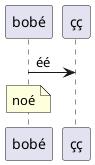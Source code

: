 {
  "sha1": "fchgkf519o9em18wg6r69dhaenxqxzn",
  "insertion": {
    "when": "2024-06-01T09:03:05.949Z",
    "user": "plantuml@gmail.com"
  }
}
@startuml
bobé -> çç : éé
note over bobé
	noé
endnote
@enduml
